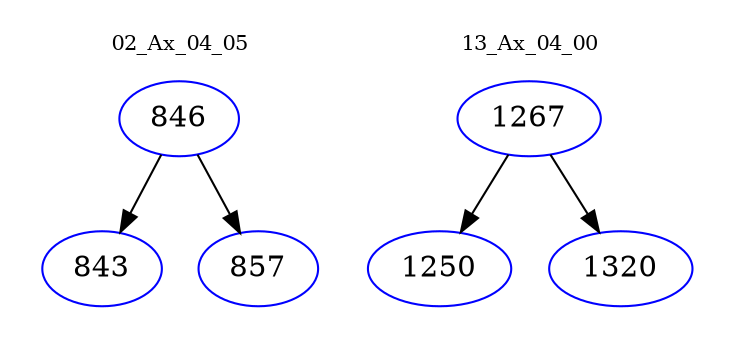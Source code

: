 digraph{
subgraph cluster_0 {
color = white
label = "02_Ax_04_05";
fontsize=10;
T0_846 [label="846", color="blue"]
T0_846 -> T0_843 [color="black"]
T0_843 [label="843", color="blue"]
T0_846 -> T0_857 [color="black"]
T0_857 [label="857", color="blue"]
}
subgraph cluster_1 {
color = white
label = "13_Ax_04_00";
fontsize=10;
T1_1267 [label="1267", color="blue"]
T1_1267 -> T1_1250 [color="black"]
T1_1250 [label="1250", color="blue"]
T1_1267 -> T1_1320 [color="black"]
T1_1320 [label="1320", color="blue"]
}
}

